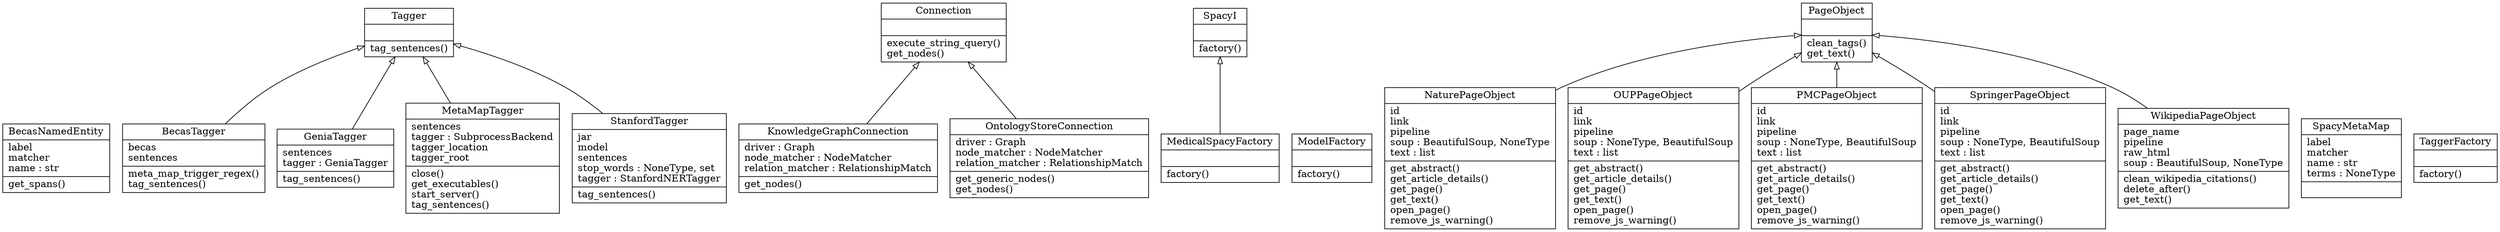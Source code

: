 digraph "classes" {
charset="utf-8"
rankdir=BT
"0" [label="{BecasNamedEntity|label\lmatcher\lname : str\l|get_spans()\l}", shape="record"];
"1" [label="{BecasTagger|becas\lsentences\l|meta_map_trigger_regex()\ltag_sentences()\l}", shape="record"];
"2" [label="{Connection|\l|execute_string_query()\lget_nodes()\l}", shape="record"];
"3" [label="{GeniaTagger|sentences\ltagger : GeniaTagger\l|tag_sentences()\l}", shape="record"];
"4" [label="{KnowledgeGraphConnection|driver : Graph\lnode_matcher : NodeMatcher\lrelation_matcher : RelationshipMatch\l|get_nodes()\l}", shape="record"];
"5" [label="{MedicalSpacyFactory|\l|factory()\l}", shape="record"];
"6" [label="{MetaMapTagger|sentences\ltagger : SubprocessBackend\ltagger_location\ltagger_root\l|close()\lget_executables()\lstart_server()\ltag_sentences()\l}", shape="record"];
"7" [label="{ModelFactory|\l|factory()\l}", shape="record"];
"8" [label="{NaturePageObject|id\llink\lpipeline\lsoup : BeautifulSoup, NoneType\ltext : list\l|get_abstract()\lget_article_details()\lget_page()\lget_text()\lopen_page()\lremove_js_warning()\l}", shape="record"];
"9" [label="{OUPPageObject|id\llink\lpipeline\lsoup : NoneType, BeautifulSoup\ltext : list\l|get_abstract()\lget_article_details()\lget_page()\lget_text()\lopen_page()\lremove_js_warning()\l}", shape="record"];
"10" [label="{OntologyStoreConnection|driver : Graph\lnode_matcher : NodeMatcher\lrelation_matcher : RelationshipMatch\l|get_generic_nodes()\lget_nodes()\l}", shape="record"];
"11" [label="{PMCPageObject|id\llink\lpipeline\lsoup : NoneType, BeautifulSoup\ltext : list\l|get_abstract()\lget_article_details()\lget_page()\lget_text()\lopen_page()\lremove_js_warning()\l}", shape="record"];
"12" [label="{PageObject|\l|clean_tags()\lget_text()\l}", shape="record"];
"13" [label="{SpacyI|\l|factory()\l}", shape="record"];
"14" [label="{SpacyMetaMap|label\lmatcher\lname : str\lterms : NoneType\l|}", shape="record"];
"15" [label="{SpringerPageObject|id\llink\lpipeline\lsoup : NoneType, BeautifulSoup\ltext : list\l|get_abstract()\lget_article_details()\lget_page()\lget_text()\lopen_page()\lremove_js_warning()\l}", shape="record"];
"16" [label="{StanfordTagger|jar\lmodel\lsentences\lstop_words : NoneType, set\ltagger : StanfordNERTagger\l|tag_sentences()\l}", shape="record"];
"17" [label="{Tagger|\l|tag_sentences()\l}", shape="record"];
"18" [label="{TaggerFactory|\l|factory()\l}", shape="record"];
"19" [label="{WikipediaPageObject|page_name\lpipeline\lraw_html\lsoup : BeautifulSoup, NoneType\l|clean_wikipedia_citations()\ldelete_after()\lget_text()\l}", shape="record"];
"1" -> "17" [arrowhead="empty", arrowtail="none"];
"3" -> "17" [arrowhead="empty", arrowtail="none"];
"4" -> "2" [arrowhead="empty", arrowtail="none"];
"5" -> "13" [arrowhead="empty", arrowtail="none"];
"6" -> "17" [arrowhead="empty", arrowtail="none"];
"8" -> "12" [arrowhead="empty", arrowtail="none"];
"9" -> "12" [arrowhead="empty", arrowtail="none"];
"10" -> "2" [arrowhead="empty", arrowtail="none"];
"11" -> "12" [arrowhead="empty", arrowtail="none"];
"15" -> "12" [arrowhead="empty", arrowtail="none"];
"16" -> "17" [arrowhead="empty", arrowtail="none"];
"19" -> "12" [arrowhead="empty", arrowtail="none"];
}
